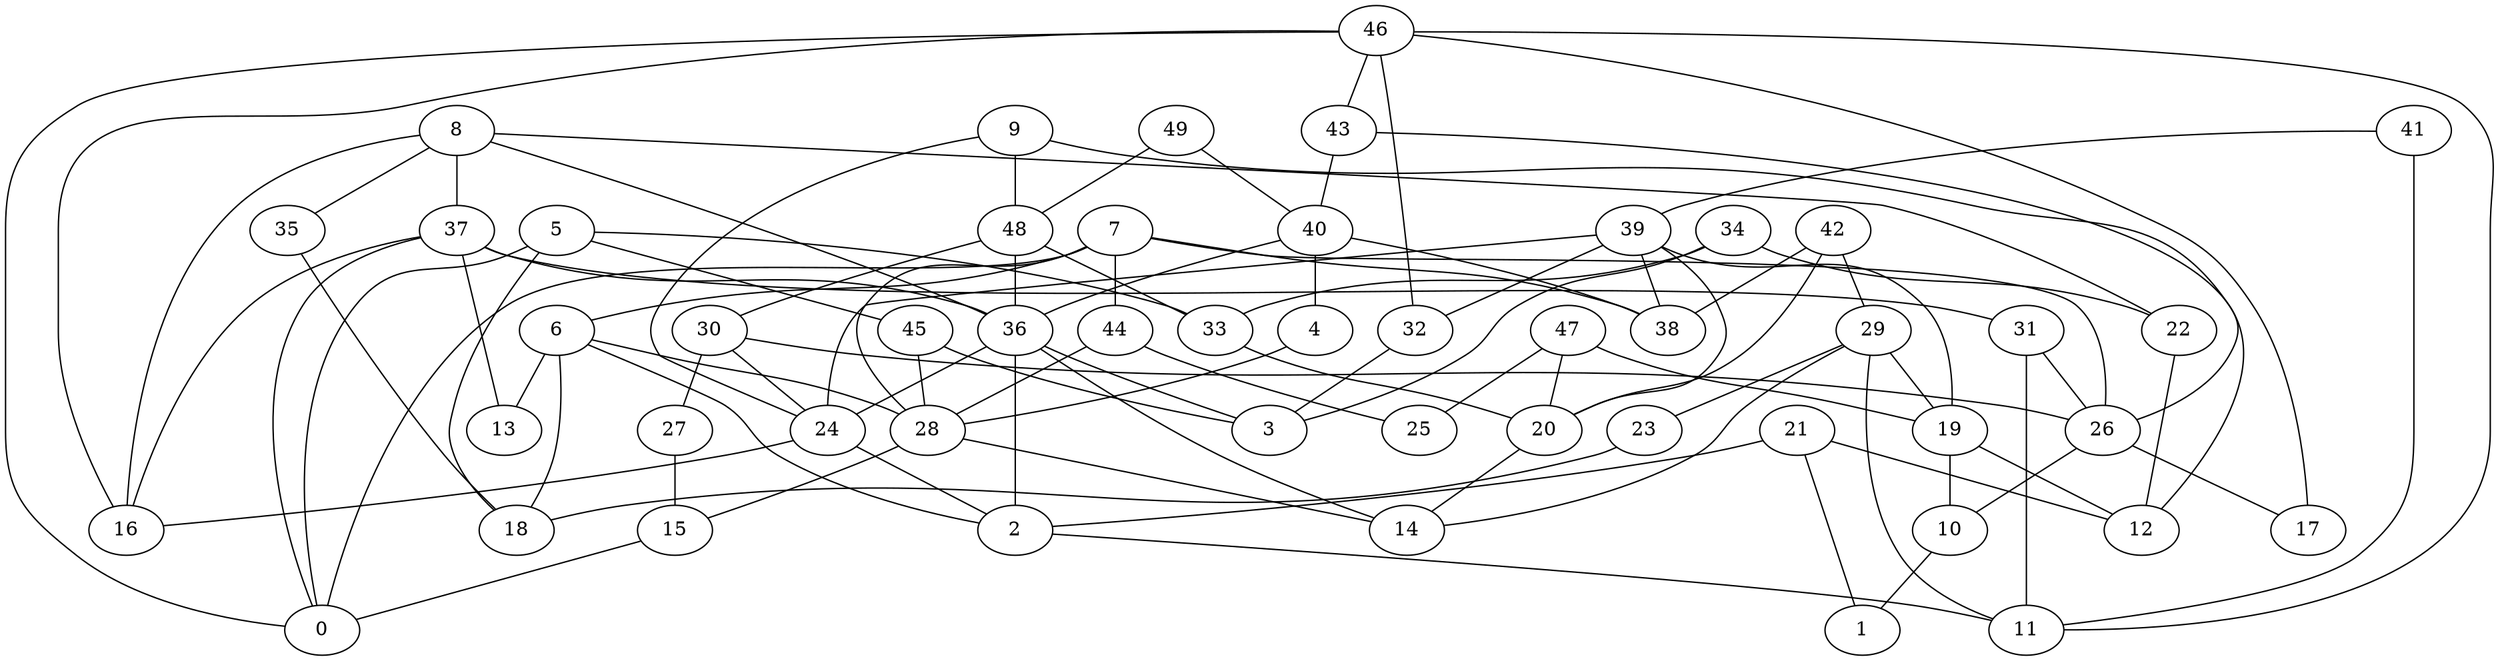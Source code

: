 digraph GG_graph {

subgraph G_graph {
edge [color = black]
"26" -> "10" [dir = none]
"26" -> "17" [dir = none]
"32" -> "3" [dir = none]
"20" -> "14" [dir = none]
"31" -> "11" [dir = none]
"31" -> "26" [dir = none]
"34" -> "22" [dir = none]
"34" -> "33" [dir = none]
"34" -> "3" [dir = none]
"19" -> "12" [dir = none]
"19" -> "10" [dir = none]
"41" -> "39" [dir = none]
"41" -> "11" [dir = none]
"28" -> "14" [dir = none]
"28" -> "15" [dir = none]
"10" -> "1" [dir = none]
"7" -> "44" [dir = none]
"7" -> "6" [dir = none]
"7" -> "26" [dir = none]
"7" -> "38" [dir = none]
"7" -> "0" [dir = none]
"7" -> "28" [dir = none]
"29" -> "19" [dir = none]
"29" -> "11" [dir = none]
"29" -> "14" [dir = none]
"29" -> "23" [dir = none]
"23" -> "18" [dir = none]
"21" -> "1" [dir = none]
"21" -> "12" [dir = none]
"21" -> "2" [dir = none]
"2" -> "11" [dir = none]
"43" -> "26" [dir = none]
"43" -> "40" [dir = none]
"36" -> "14" [dir = none]
"36" -> "2" [dir = none]
"36" -> "24" [dir = none]
"36" -> "3" [dir = none]
"5" -> "18" [dir = none]
"5" -> "33" [dir = none]
"5" -> "0" [dir = none]
"5" -> "45" [dir = none]
"46" -> "16" [dir = none]
"46" -> "0" [dir = none]
"46" -> "32" [dir = none]
"46" -> "11" [dir = none]
"46" -> "43" [dir = none]
"46" -> "17" [dir = none]
"8" -> "16" [dir = none]
"8" -> "36" [dir = none]
"8" -> "22" [dir = none]
"8" -> "37" [dir = none]
"8" -> "35" [dir = none]
"15" -> "0" [dir = none]
"35" -> "18" [dir = none]
"27" -> "15" [dir = none]
"9" -> "48" [dir = none]
"9" -> "24" [dir = none]
"9" -> "12" [dir = none]
"40" -> "38" [dir = none]
"40" -> "36" [dir = none]
"40" -> "4" [dir = none]
"22" -> "12" [dir = none]
"44" -> "28" [dir = none]
"44" -> "25" [dir = none]
"33" -> "20" [dir = none]
"48" -> "36" [dir = none]
"48" -> "30" [dir = none]
"48" -> "33" [dir = none]
"37" -> "31" [dir = none]
"37" -> "36" [dir = none]
"37" -> "13" [dir = none]
"37" -> "16" [dir = none]
"37" -> "0" [dir = none]
"4" -> "28" [dir = none]
"42" -> "20" [dir = none]
"42" -> "29" [dir = none]
"42" -> "38" [dir = none]
"49" -> "40" [dir = none]
"49" -> "48" [dir = none]
"45" -> "28" [dir = none]
"45" -> "3" [dir = none]
"6" -> "28" [dir = none]
"6" -> "2" [dir = none]
"6" -> "18" [dir = none]
"6" -> "13" [dir = none]
"30" -> "24" [dir = none]
"30" -> "26" [dir = none]
"30" -> "27" [dir = none]
"24" -> "2" [dir = none]
"24" -> "16" [dir = none]
"47" -> "25" [dir = none]
"47" -> "19" [dir = none]
"47" -> "20" [dir = none]
"39" -> "38" [dir = none]
"39" -> "24" [dir = none]
"39" -> "19" [dir = none]
"39" -> "32" [dir = none]
"39" -> "20" [dir = none]
}

}
